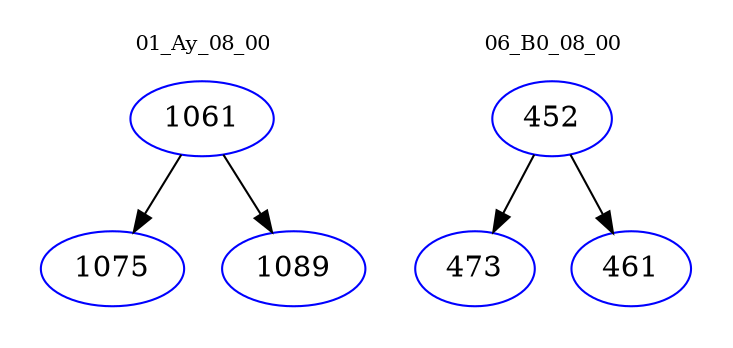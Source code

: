 digraph{
subgraph cluster_0 {
color = white
label = "01_Ay_08_00";
fontsize=10;
T0_1061 [label="1061", color="blue"]
T0_1061 -> T0_1075 [color="black"]
T0_1075 [label="1075", color="blue"]
T0_1061 -> T0_1089 [color="black"]
T0_1089 [label="1089", color="blue"]
}
subgraph cluster_1 {
color = white
label = "06_B0_08_00";
fontsize=10;
T1_452 [label="452", color="blue"]
T1_452 -> T1_473 [color="black"]
T1_473 [label="473", color="blue"]
T1_452 -> T1_461 [color="black"]
T1_461 [label="461", color="blue"]
}
}
